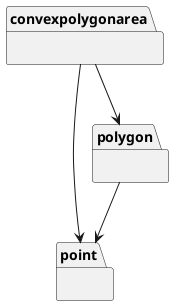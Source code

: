 @startuml packages_ConvexPolygonArea
set namespaceSeparator none
package "convexpolygonarea" as convexpolygonarea {
}
package "point" as point {
}
package "polygon" as polygon {
}
convexpolygonarea --> point
convexpolygonarea --> polygon
polygon --> point
@enduml
